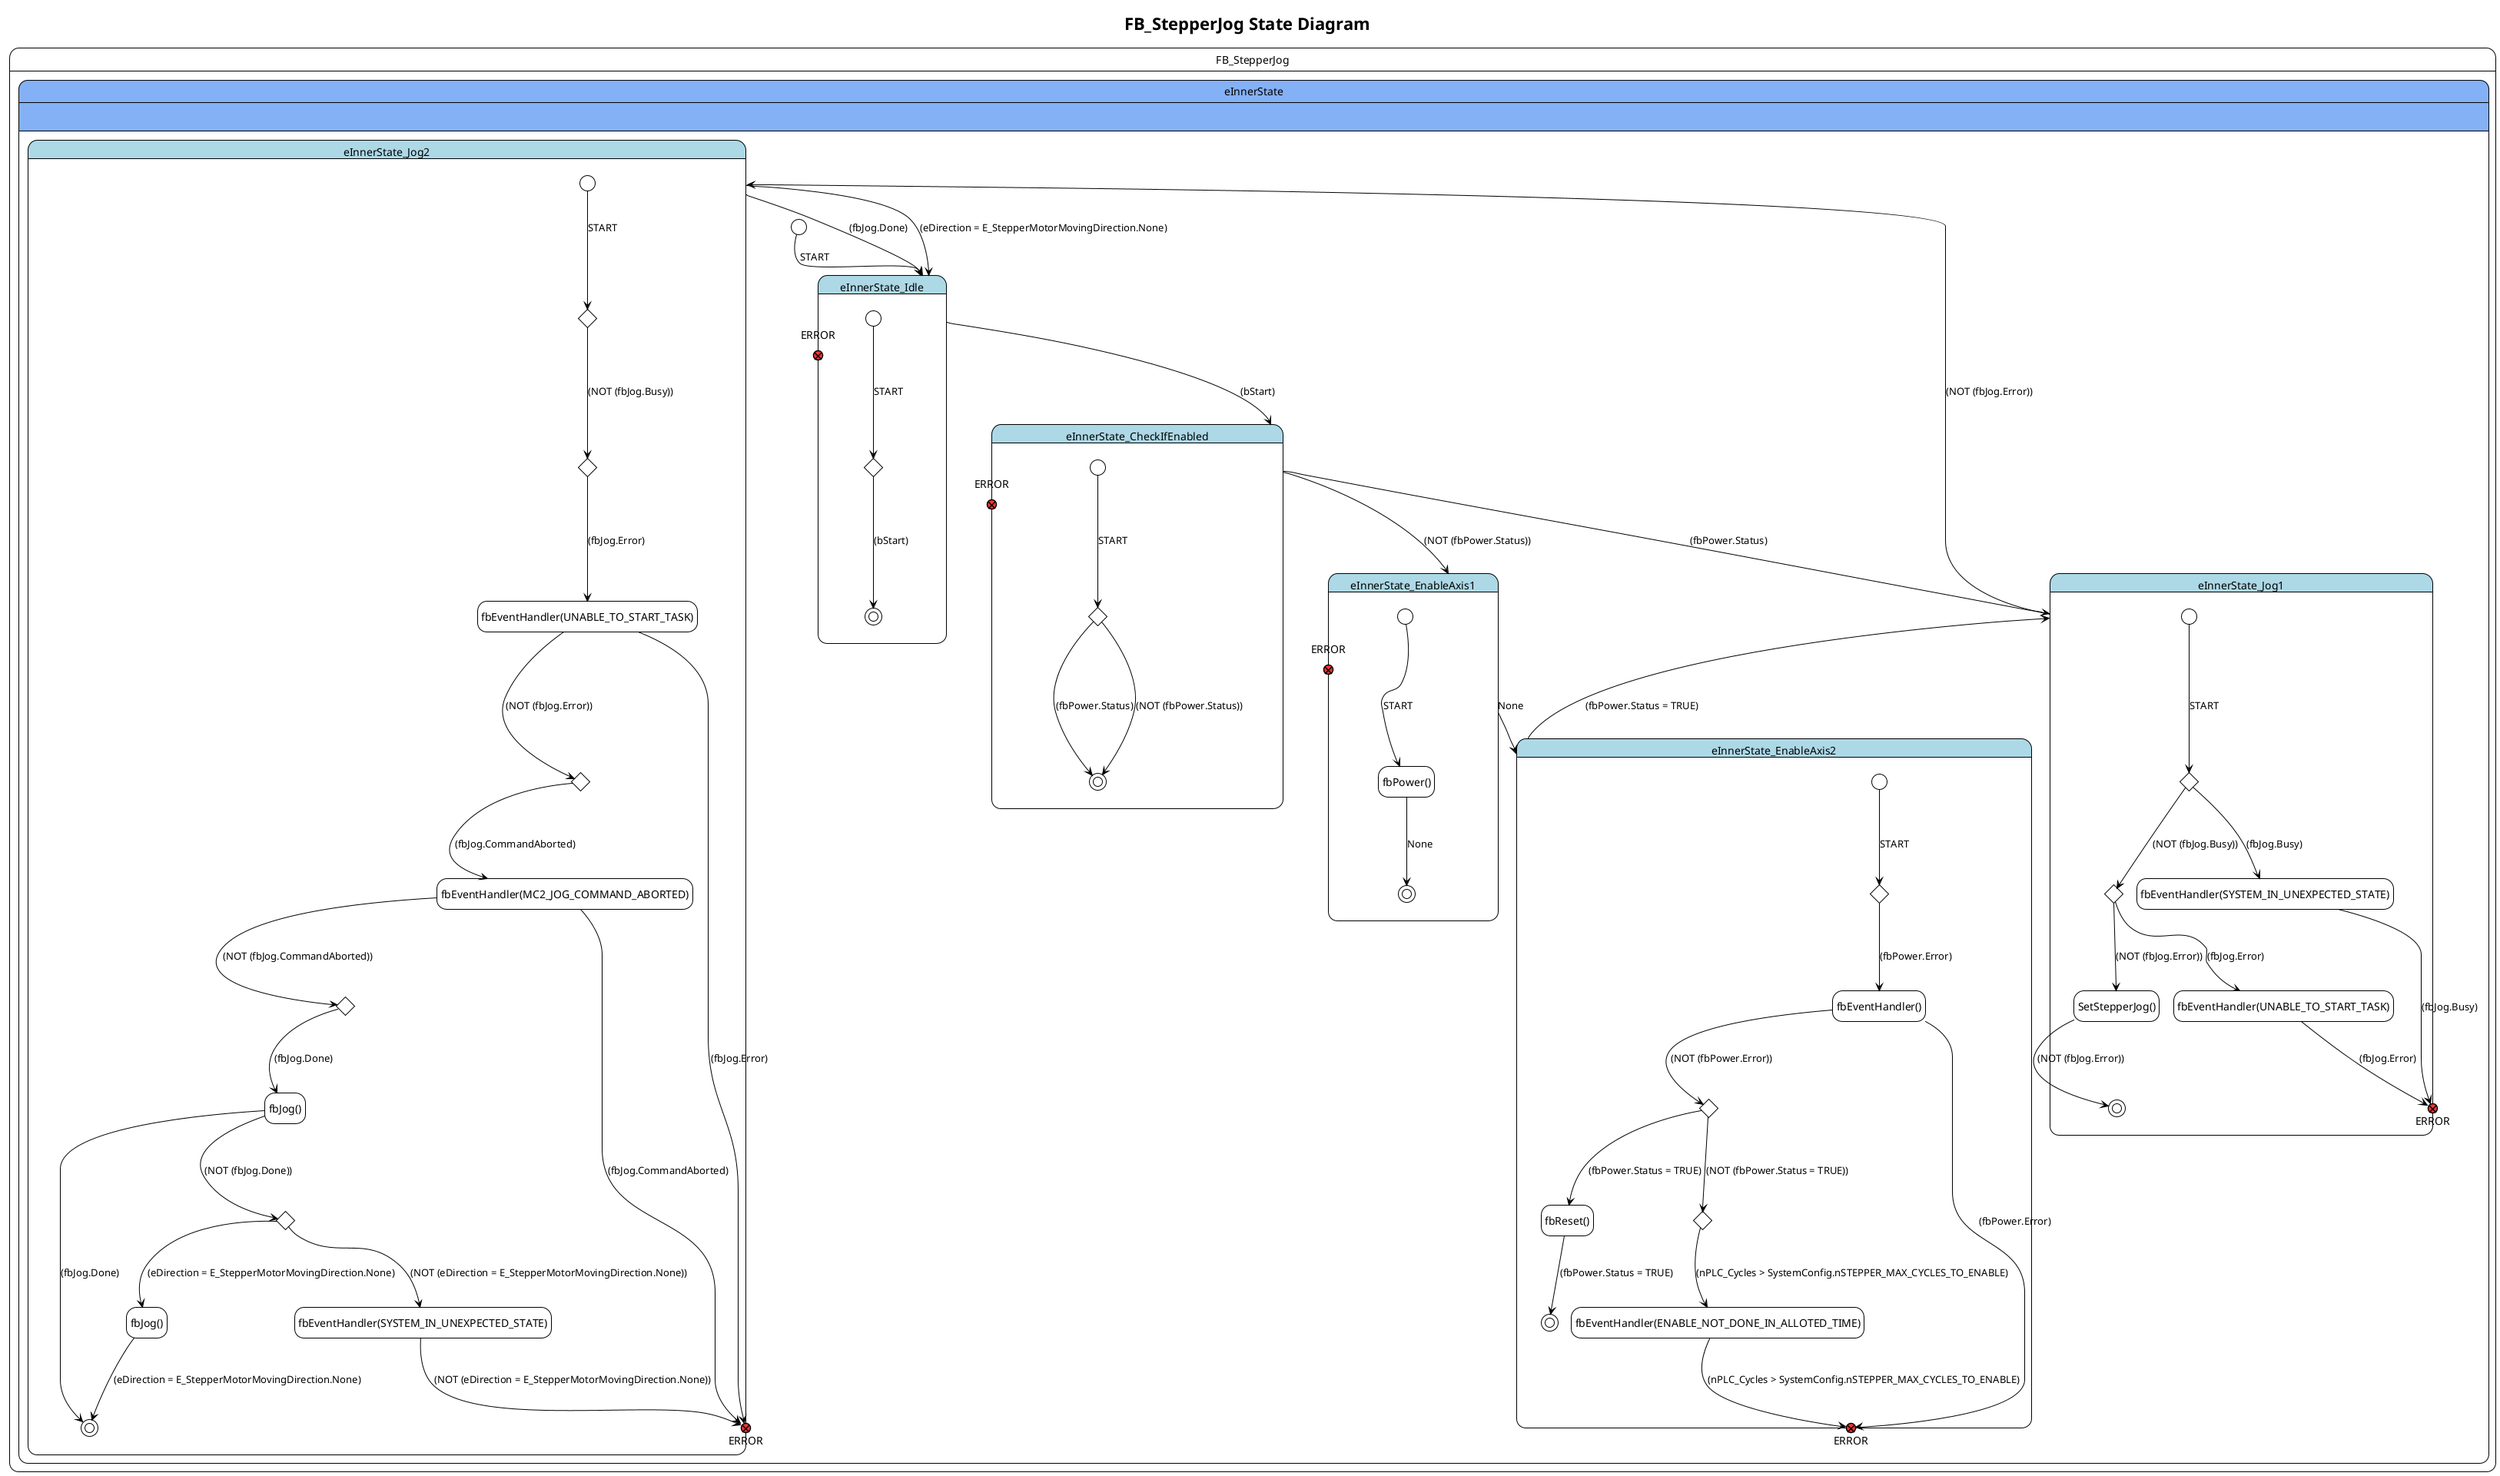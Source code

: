 @startuml State Diagram

!theme plain
'skin rose
'left to right direction
hide empty description
'!theme reddress-lightgreen
title FB_StepperJog State Diagram



state FB_StepperJog{

state eInnerState #84b1f5 {
	[*] --> eInnerState_Idle : START
	state eInnerState_Idle #lightblue {
state "ERROR" as eInnerState_Idle_ERROR <<exitPoint>> #ff3333
	state eInnerState_Idle_Node_0 <<choice>>
	[*] ---> eInnerState_Idle_Node_0 : START
	eInnerState_Idle_Node_0 ---> [*] : (bStart)
	}
	state eInnerState_CheckIfEnabled #lightblue {
state "ERROR" as eInnerState_CheckIfEnabled_ERROR <<exitPoint>> #ff3333
	state eInnerState_CheckIfEnabled_Node_0 <<choice>>
	[*] ---> eInnerState_CheckIfEnabled_Node_0 : START
	eInnerState_CheckIfEnabled_Node_0 ---> [*] : (fbPower.Status)
	eInnerState_CheckIfEnabled_Node_0 ---> [*] : (NOT (fbPower.Status))
	}
	state eInnerState_EnableAxis1 #lightblue {
state "ERROR" as eInnerState_EnableAxis1_ERROR <<exitPoint>> #ff3333
	state "fbPower()" as eInnerState_EnableAxis1_Node_0 
	[*] ---> eInnerState_EnableAxis1_Node_0 : START
	eInnerState_EnableAxis1_Node_0 ---> [*] : None
	}
	state eInnerState_EnableAxis2 #lightblue {
state "ERROR" as eInnerState_EnableAxis2_ERROR <<exitPoint>> #ff3333
	state eInnerState_EnableAxis2_Node_0 <<choice>>
	[*] ---> eInnerState_EnableAxis2_Node_0 : START
	state "fbEventHandler()" as eInnerState_EnableAxis2_Node_1 
	state eInnerState_EnableAxis2_Node_2 <<choice>>
	state "fbReset()" as eInnerState_EnableAxis2_Node_3 
	eInnerState_EnableAxis2_Node_3 ---> [*] : (fbPower.Status = TRUE)
		state eInnerState_EnableAxis2_Node_4 <<choice>>
		state "fbEventHandler(ENABLE_NOT_DONE_IN_ALLOTED_TIME)" as eInnerState_EnableAxis2_Node_5 
	}
	state eInnerState_Jog1 #lightblue {
state "ERROR" as eInnerState_Jog1_ERROR <<exitPoint>> #ff3333
	state eInnerState_Jog1_Node_0 <<choice>>
	[*] ---> eInnerState_Jog1_Node_0 : START
	state "fbEventHandler(SYSTEM_IN_UNEXPECTED_STATE)" as eInnerState_Jog1_Node_1 
		state eInnerState_Jog1_Node_2 <<choice>>
		state "fbEventHandler(UNABLE_TO_START_TASK)" as eInnerState_Jog1_Node_3 
		state "SetStepperJog()" as eInnerState_Jog1_Node_4 
	eInnerState_Jog1_Node_4 ---> [*] : (NOT (fbJog.Error))
	}
	state eInnerState_Jog2 #lightblue {
state "ERROR" as eInnerState_Jog2_ERROR <<exitPoint>> #ff3333
	state eInnerState_Jog2_Node_0 <<choice>>
	[*] ---> eInnerState_Jog2_Node_0 : START
		state eInnerState_Jog2_Node_1 <<choice>>
		state "fbEventHandler(UNABLE_TO_START_TASK)" as eInnerState_Jog2_Node_2 
		state eInnerState_Jog2_Node_3 <<choice>>
		state "fbEventHandler(MC2_JOG_COMMAND_ABORTED)" as eInnerState_Jog2_Node_4 
		state eInnerState_Jog2_Node_5 <<choice>>
		state "fbJog()" as eInnerState_Jog2_Node_6 
	eInnerState_Jog2_Node_6 ---> [*] : (fbJog.Done)
		state eInnerState_Jog2_Node_7 <<choice>>
		state "fbJog()" as eInnerState_Jog2_Node_8 
	eInnerState_Jog2_Node_8 ---> [*] : (eDirection = E_StepperMotorMovingDirection.None)
		state "fbEventHandler(SYSTEM_IN_UNEXPECTED_STATE)" as eInnerState_Jog2_Node_9 
	}
	}
	eInnerState_Idle ---> eInnerState_CheckIfEnabled : (bStart)
	eInnerState_CheckIfEnabled ---> eInnerState_Jog1 : (fbPower.Status)
	eInnerState_CheckIfEnabled ---> eInnerState_EnableAxis1 : (NOT (fbPower.Status))
	eInnerState_EnableAxis1 ---> eInnerState_EnableAxis2 : None
	eInnerState_EnableAxis2_Node_0 ---> eInnerState_EnableAxis2_Node_1 : (fbPower.Error)
	eInnerState_EnableAxis2_Node_1 ---> eInnerState_EnableAxis2_ERROR : (fbPower.Error)
	eInnerState_EnableAxis2_Node_1 ---> eInnerState_EnableAxis2_Node_2 : (NOT (fbPower.Error))
	eInnerState_EnableAxis2_Node_2 ---> eInnerState_EnableAxis2_Node_3 : (fbPower.Status = TRUE)
	eInnerState_EnableAxis2 ---> eInnerState_Jog1 : (fbPower.Status = TRUE)
	eInnerState_EnableAxis2_Node_2 ---> eInnerState_EnableAxis2_Node_4 : (NOT (fbPower.Status = TRUE))
	eInnerState_EnableAxis2_Node_4 ---> eInnerState_EnableAxis2_Node_5 : (nPLC_Cycles > SystemConfig.nSTEPPER_MAX_CYCLES_TO_ENABLE)
	eInnerState_EnableAxis2_Node_5 ---> eInnerState_EnableAxis2_ERROR : (nPLC_Cycles > SystemConfig.nSTEPPER_MAX_CYCLES_TO_ENABLE)
	eInnerState_Jog1_Node_0 ---> eInnerState_Jog1_Node_1 : (fbJog.Busy)
	eInnerState_Jog1_Node_1 ---> eInnerState_Jog1_ERROR : (fbJog.Busy)
	eInnerState_Jog1_Node_0 ---> eInnerState_Jog1_Node_2 : (NOT (fbJog.Busy))
	eInnerState_Jog1_Node_2 ---> eInnerState_Jog1_Node_3 : (fbJog.Error)
	eInnerState_Jog1_Node_3 ---> eInnerState_Jog1_ERROR : (fbJog.Error)
	eInnerState_Jog1_Node_2 ---> eInnerState_Jog1_Node_4 : (NOT (fbJog.Error))
	eInnerState_Jog1 ---> eInnerState_Jog2 : (NOT (fbJog.Error))
	eInnerState_Jog2_Node_0 ---> eInnerState_Jog2_Node_1 : (NOT (fbJog.Busy))
	eInnerState_Jog2_Node_1 ---> eInnerState_Jog2_Node_2 : (fbJog.Error)
	eInnerState_Jog2_Node_2 ---> eInnerState_Jog2_ERROR : (fbJog.Error)
	eInnerState_Jog2_Node_2 ---> eInnerState_Jog2_Node_3 : (NOT (fbJog.Error))
	eInnerState_Jog2_Node_3 ---> eInnerState_Jog2_Node_4 : (fbJog.CommandAborted)
	eInnerState_Jog2_Node_4 ---> eInnerState_Jog2_ERROR : (fbJog.CommandAborted)
	eInnerState_Jog2_Node_4 ---> eInnerState_Jog2_Node_5 : (NOT (fbJog.CommandAborted))
	eInnerState_Jog2_Node_5 ---> eInnerState_Jog2_Node_6 : (fbJog.Done)
	eInnerState_Jog2 ---> eInnerState_Idle : (fbJog.Done)
	eInnerState_Jog2_Node_6 ---> eInnerState_Jog2_Node_7 : (NOT (fbJog.Done))
	eInnerState_Jog2_Node_7 ---> eInnerState_Jog2_Node_8 : (eDirection = E_StepperMotorMovingDirection.None)
	eInnerState_Jog2 ---> eInnerState_Idle : (eDirection = E_StepperMotorMovingDirection.None)
	eInnerState_Jog2_Node_7 ---> eInnerState_Jog2_Node_9 : (NOT (eDirection = E_StepperMotorMovingDirection.None))
	eInnerState_Jog2_Node_9 ---> eInnerState_Jog2_ERROR : (NOT (eDirection = E_StepperMotorMovingDirection.None))
eInnerState : 
eInnerState : 


}

@enduml
